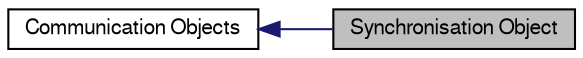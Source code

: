 digraph "Synchronisation Object"
{
  edge [fontname="FreeSans",fontsize="10",labelfontname="FreeSans",labelfontsize="10"];
  node [fontname="FreeSans",fontsize="10",shape=record];
  rankdir=LR;
  Node0 [label="Synchronisation Object",height=0.2,width=0.4,color="black", fillcolor="grey75", style="filled" fontcolor="black"];
  Node1 [label="Communication Objects",height=0.2,width=0.4,color="black", fillcolor="white", style="filled",URL="$group__comobj.html"];
  Node1->Node0 [shape=plaintext, color="midnightblue", dir="back", style="solid"];
}
